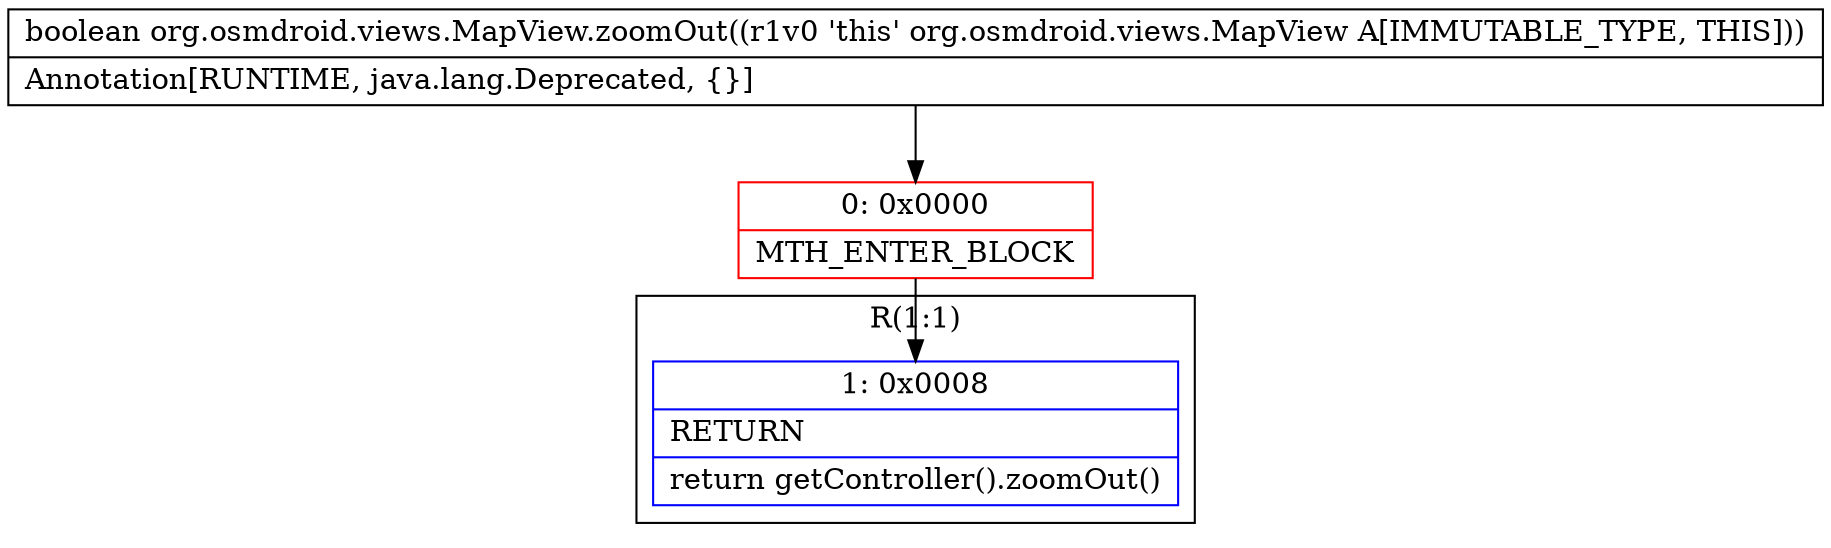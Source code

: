 digraph "CFG fororg.osmdroid.views.MapView.zoomOut()Z" {
subgraph cluster_Region_462013314 {
label = "R(1:1)";
node [shape=record,color=blue];
Node_1 [shape=record,label="{1\:\ 0x0008|RETURN\l|return getController().zoomOut()\l}"];
}
Node_0 [shape=record,color=red,label="{0\:\ 0x0000|MTH_ENTER_BLOCK\l}"];
MethodNode[shape=record,label="{boolean org.osmdroid.views.MapView.zoomOut((r1v0 'this' org.osmdroid.views.MapView A[IMMUTABLE_TYPE, THIS]))  | Annotation[RUNTIME, java.lang.Deprecated, \{\}]\l}"];
MethodNode -> Node_0;
Node_0 -> Node_1;
}

